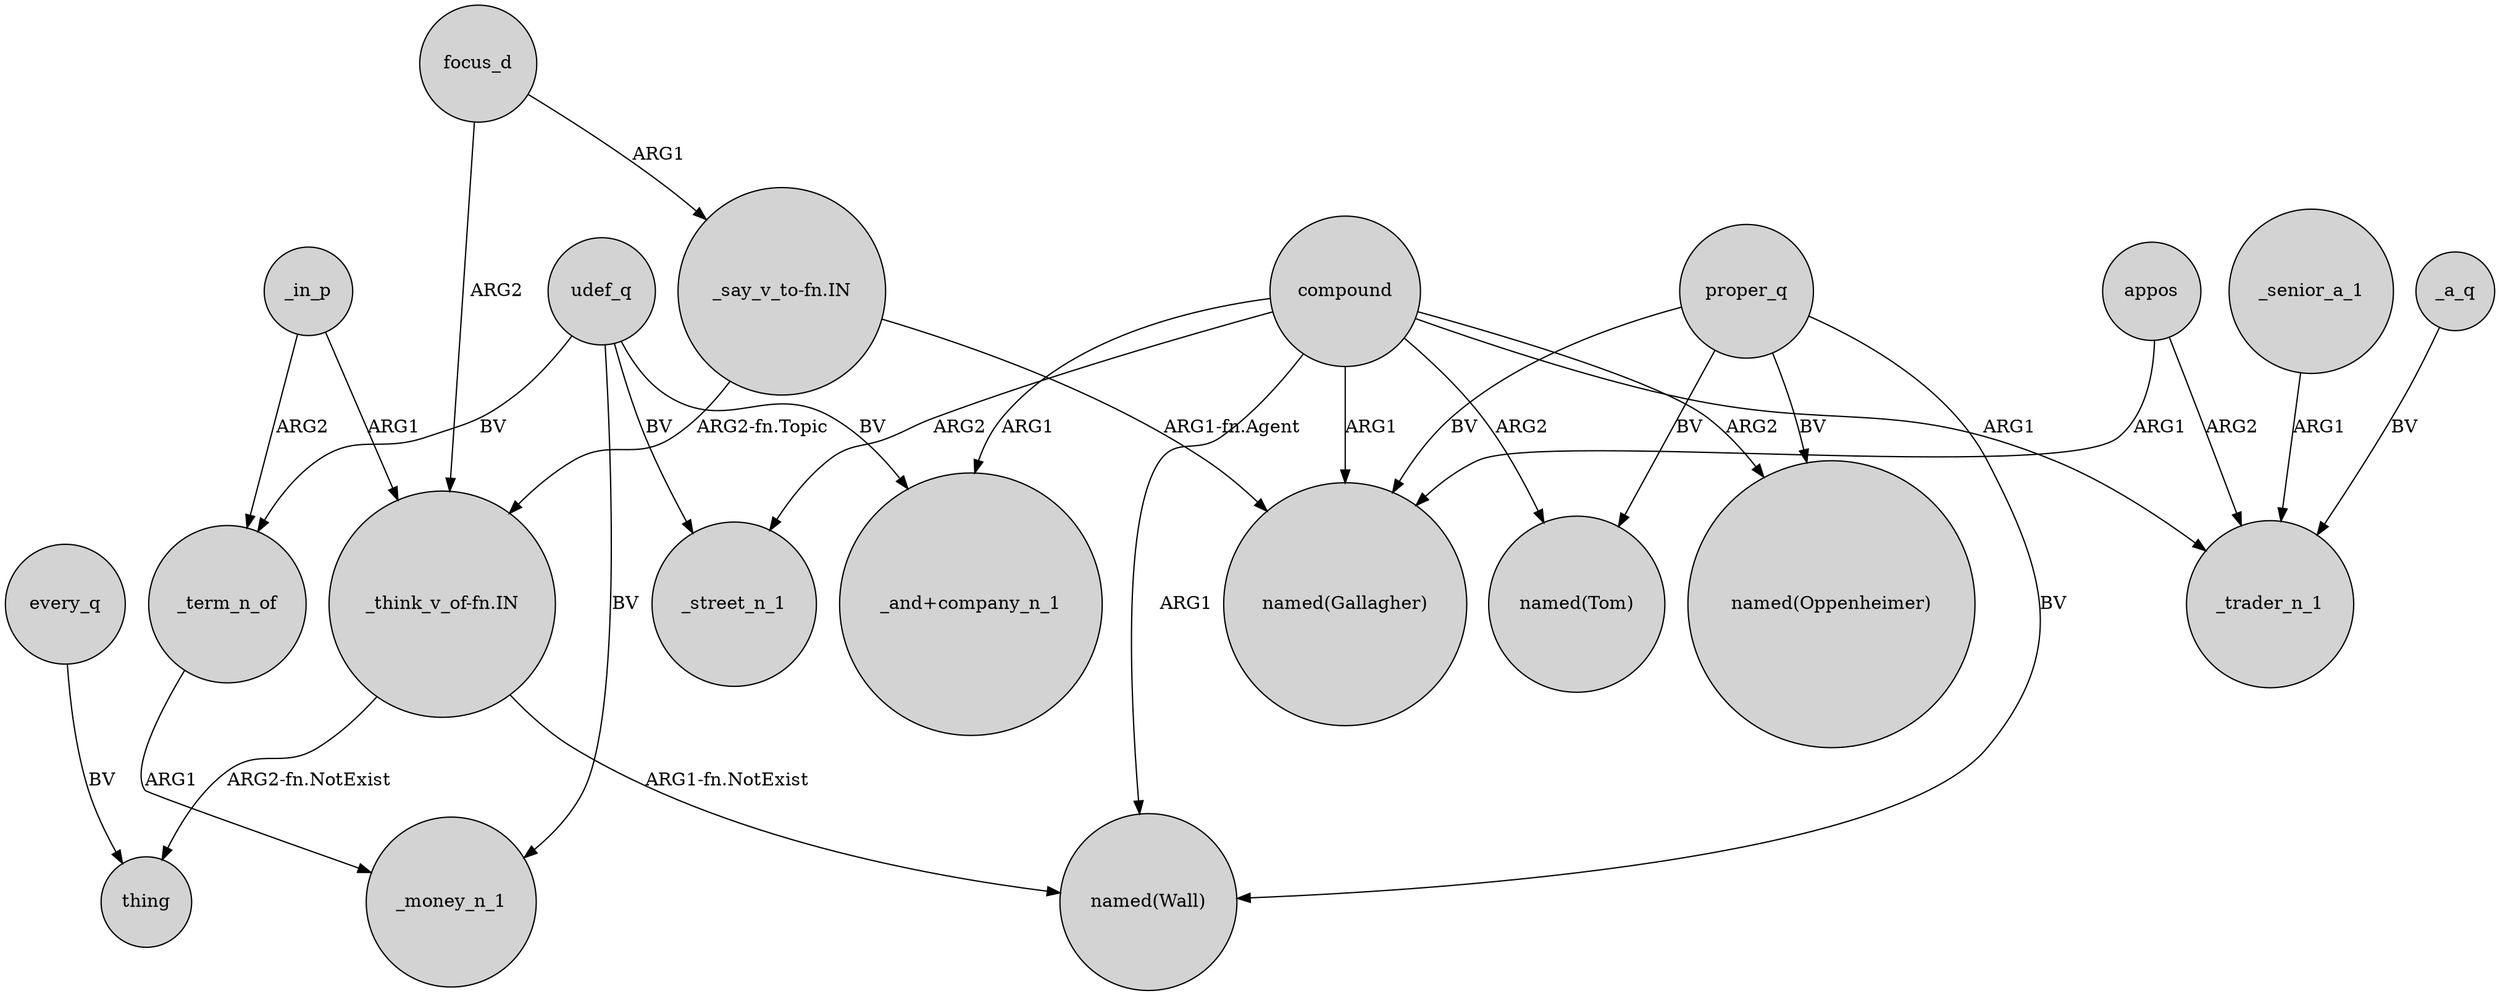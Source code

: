 digraph {
	node [shape=circle style=filled]
	udef_q -> _money_n_1 [label=BV]
	proper_q -> "named(Oppenheimer)" [label=BV]
	_term_n_of -> _money_n_1 [label=ARG1]
	appos -> _trader_n_1 [label=ARG2]
	"_think_v_of-fn.IN" -> thing [label="ARG2-fn.NotExist"]
	_senior_a_1 -> _trader_n_1 [label=ARG1]
	proper_q -> "named(Wall)" [label=BV]
	every_q -> thing [label=BV]
	udef_q -> _street_n_1 [label=BV]
	"_say_v_to-fn.IN" -> "_think_v_of-fn.IN" [label="ARG2-fn.Topic"]
	compound -> "named(Wall)" [label=ARG1]
	compound -> _trader_n_1 [label=ARG1]
	appos -> "named(Gallagher)" [label=ARG1]
	_in_p -> _term_n_of [label=ARG2]
	compound -> _street_n_1 [label=ARG2]
	udef_q -> _term_n_of [label=BV]
	focus_d -> "_think_v_of-fn.IN" [label=ARG2]
	_a_q -> _trader_n_1 [label=BV]
	proper_q -> "named(Gallagher)" [label=BV]
	compound -> "named(Gallagher)" [label=ARG1]
	compound -> "named(Tom)" [label=ARG2]
	proper_q -> "named(Tom)" [label=BV]
	"_think_v_of-fn.IN" -> "named(Wall)" [label="ARG1-fn.NotExist"]
	"_say_v_to-fn.IN" -> "named(Gallagher)" [label="ARG1-fn.Agent"]
	udef_q -> "_and+company_n_1" [label=BV]
	compound -> "named(Oppenheimer)" [label=ARG2]
	_in_p -> "_think_v_of-fn.IN" [label=ARG1]
	compound -> "_and+company_n_1" [label=ARG1]
	focus_d -> "_say_v_to-fn.IN" [label=ARG1]
}
